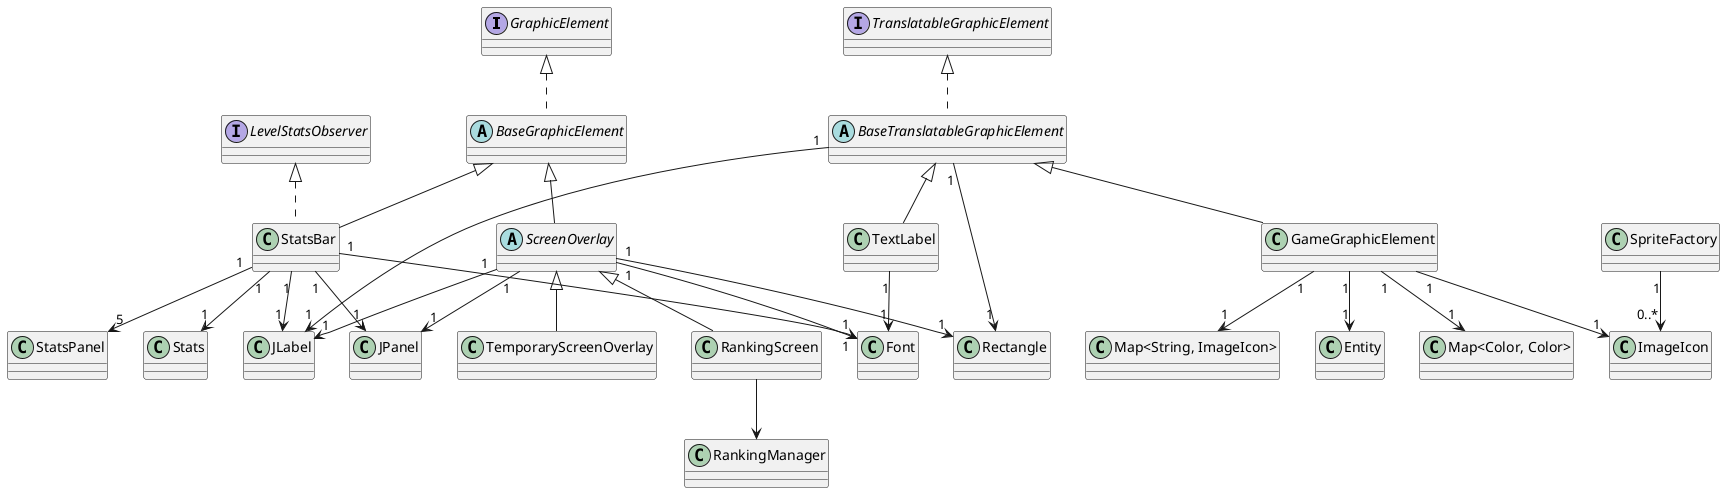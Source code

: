 @startuml
interface GraphicElement
interface TranslatableGraphicElement
interface LevelStatsObserver
abstract class BaseGraphicElement
abstract class ScreenOverlay 
abstract class BaseTranslatableGraphicElement
BaseGraphicElement .u.|> GraphicElement

BaseTranslatableGraphicElement .u.|> TranslatableGraphicElement
BaseTranslatableGraphicElement "1" --> "1" Rectangle
BaseTranslatableGraphicElement "1" --> "1" JLabel

GameGraphicElement -u-|> BaseTranslatableGraphicElement
GameGraphicElement "1" --> "1" Entity
GameGraphicElement "1" --> "1" ImageIcon
GameGraphicElement "1" --> "1" "Map<Color, Color>"
GameGraphicElement "1" --> "1" "Map<String, ImageIcon>"

ScreenOverlay -u-|> BaseGraphicElement
ScreenOverlay "1" --> "1" JPanel
ScreenOverlay "1" --> "1" JLabel
ScreenOverlay "1" --> "1" Font
ScreenOverlay "1" --> "1" Rectangle

TemporaryScreenOverlay -u-|> ScreenOverlay

RankingScreen -u-|> ScreenOverlay
RankingScreen --> RankingManager

StatsBar -u-|> BaseGraphicElement
StatsBar .u.|> LevelStatsObserver
StatsBar "1"  --> "1" JPanel
StatsBar "1" --> "1" JLabel
StatsBar "1" --> "5" StatsPanel
StatsBar "1" --> "1" Stats
StatsBar "1" --> "1" Font

TextLabel -u-|> BaseTranslatableGraphicElement
TextLabel "1" --> "1" Font

SpriteFactory "1" --> "0..*" ImageIcon
@enduml
